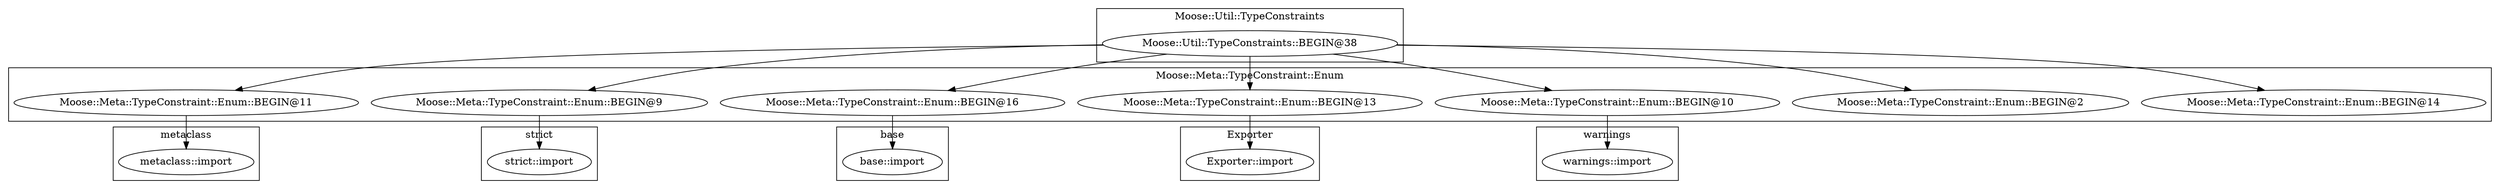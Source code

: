 digraph {
graph [overlap=false]
subgraph cluster_metaclass {
	label="metaclass";
	"metaclass::import";
}
subgraph cluster_base {
	label="base";
	"base::import";
}
subgraph cluster_Exporter {
	label="Exporter";
	"Exporter::import";
}
subgraph cluster_warnings {
	label="warnings";
	"warnings::import";
}
subgraph cluster_Moose_Meta_TypeConstraint_Enum {
	label="Moose::Meta::TypeConstraint::Enum";
	"Moose::Meta::TypeConstraint::Enum::BEGIN@14";
	"Moose::Meta::TypeConstraint::Enum::BEGIN@2";
	"Moose::Meta::TypeConstraint::Enum::BEGIN@11";
	"Moose::Meta::TypeConstraint::Enum::BEGIN@9";
	"Moose::Meta::TypeConstraint::Enum::BEGIN@16";
	"Moose::Meta::TypeConstraint::Enum::BEGIN@13";
	"Moose::Meta::TypeConstraint::Enum::BEGIN@10";
}
subgraph cluster_Moose_Util_TypeConstraints {
	label="Moose::Util::TypeConstraints";
	"Moose::Util::TypeConstraints::BEGIN@38";
}
subgraph cluster_strict {
	label="strict";
	"strict::import";
}
"Moose::Meta::TypeConstraint::Enum::BEGIN@13" -> "Exporter::import";
"Moose::Util::TypeConstraints::BEGIN@38" -> "Moose::Meta::TypeConstraint::Enum::BEGIN@10";
"Moose::Util::TypeConstraints::BEGIN@38" -> "Moose::Meta::TypeConstraint::Enum::BEGIN@2";
"Moose::Util::TypeConstraints::BEGIN@38" -> "Moose::Meta::TypeConstraint::Enum::BEGIN@14";
"Moose::Meta::TypeConstraint::Enum::BEGIN@11" -> "metaclass::import";
"Moose::Meta::TypeConstraint::Enum::BEGIN@16" -> "base::import";
"Moose::Meta::TypeConstraint::Enum::BEGIN@10" -> "warnings::import";
"Moose::Util::TypeConstraints::BEGIN@38" -> "Moose::Meta::TypeConstraint::Enum::BEGIN@13";
"Moose::Meta::TypeConstraint::Enum::BEGIN@9" -> "strict::import";
"Moose::Util::TypeConstraints::BEGIN@38" -> "Moose::Meta::TypeConstraint::Enum::BEGIN@9";
"Moose::Util::TypeConstraints::BEGIN@38" -> "Moose::Meta::TypeConstraint::Enum::BEGIN@16";
"Moose::Util::TypeConstraints::BEGIN@38" -> "Moose::Meta::TypeConstraint::Enum::BEGIN@11";
}
